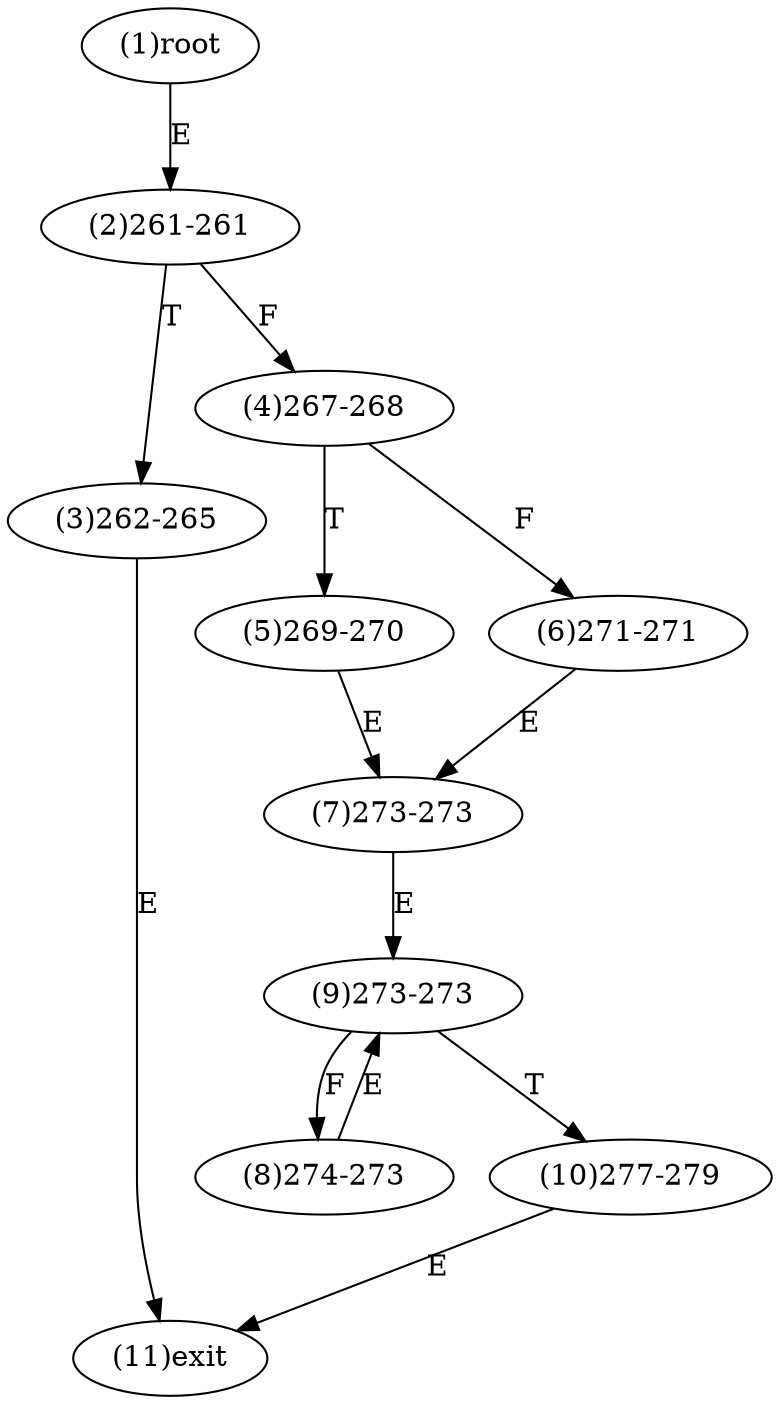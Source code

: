 digraph "" { 
1[ label="(1)root"];
2[ label="(2)261-261"];
3[ label="(3)262-265"];
4[ label="(4)267-268"];
5[ label="(5)269-270"];
6[ label="(6)271-271"];
7[ label="(7)273-273"];
8[ label="(8)274-273"];
9[ label="(9)273-273"];
10[ label="(10)277-279"];
11[ label="(11)exit"];
1->2[ label="E"];
2->4[ label="F"];
2->3[ label="T"];
3->11[ label="E"];
4->6[ label="F"];
4->5[ label="T"];
5->7[ label="E"];
6->7[ label="E"];
7->9[ label="E"];
8->9[ label="E"];
9->8[ label="F"];
9->10[ label="T"];
10->11[ label="E"];
}